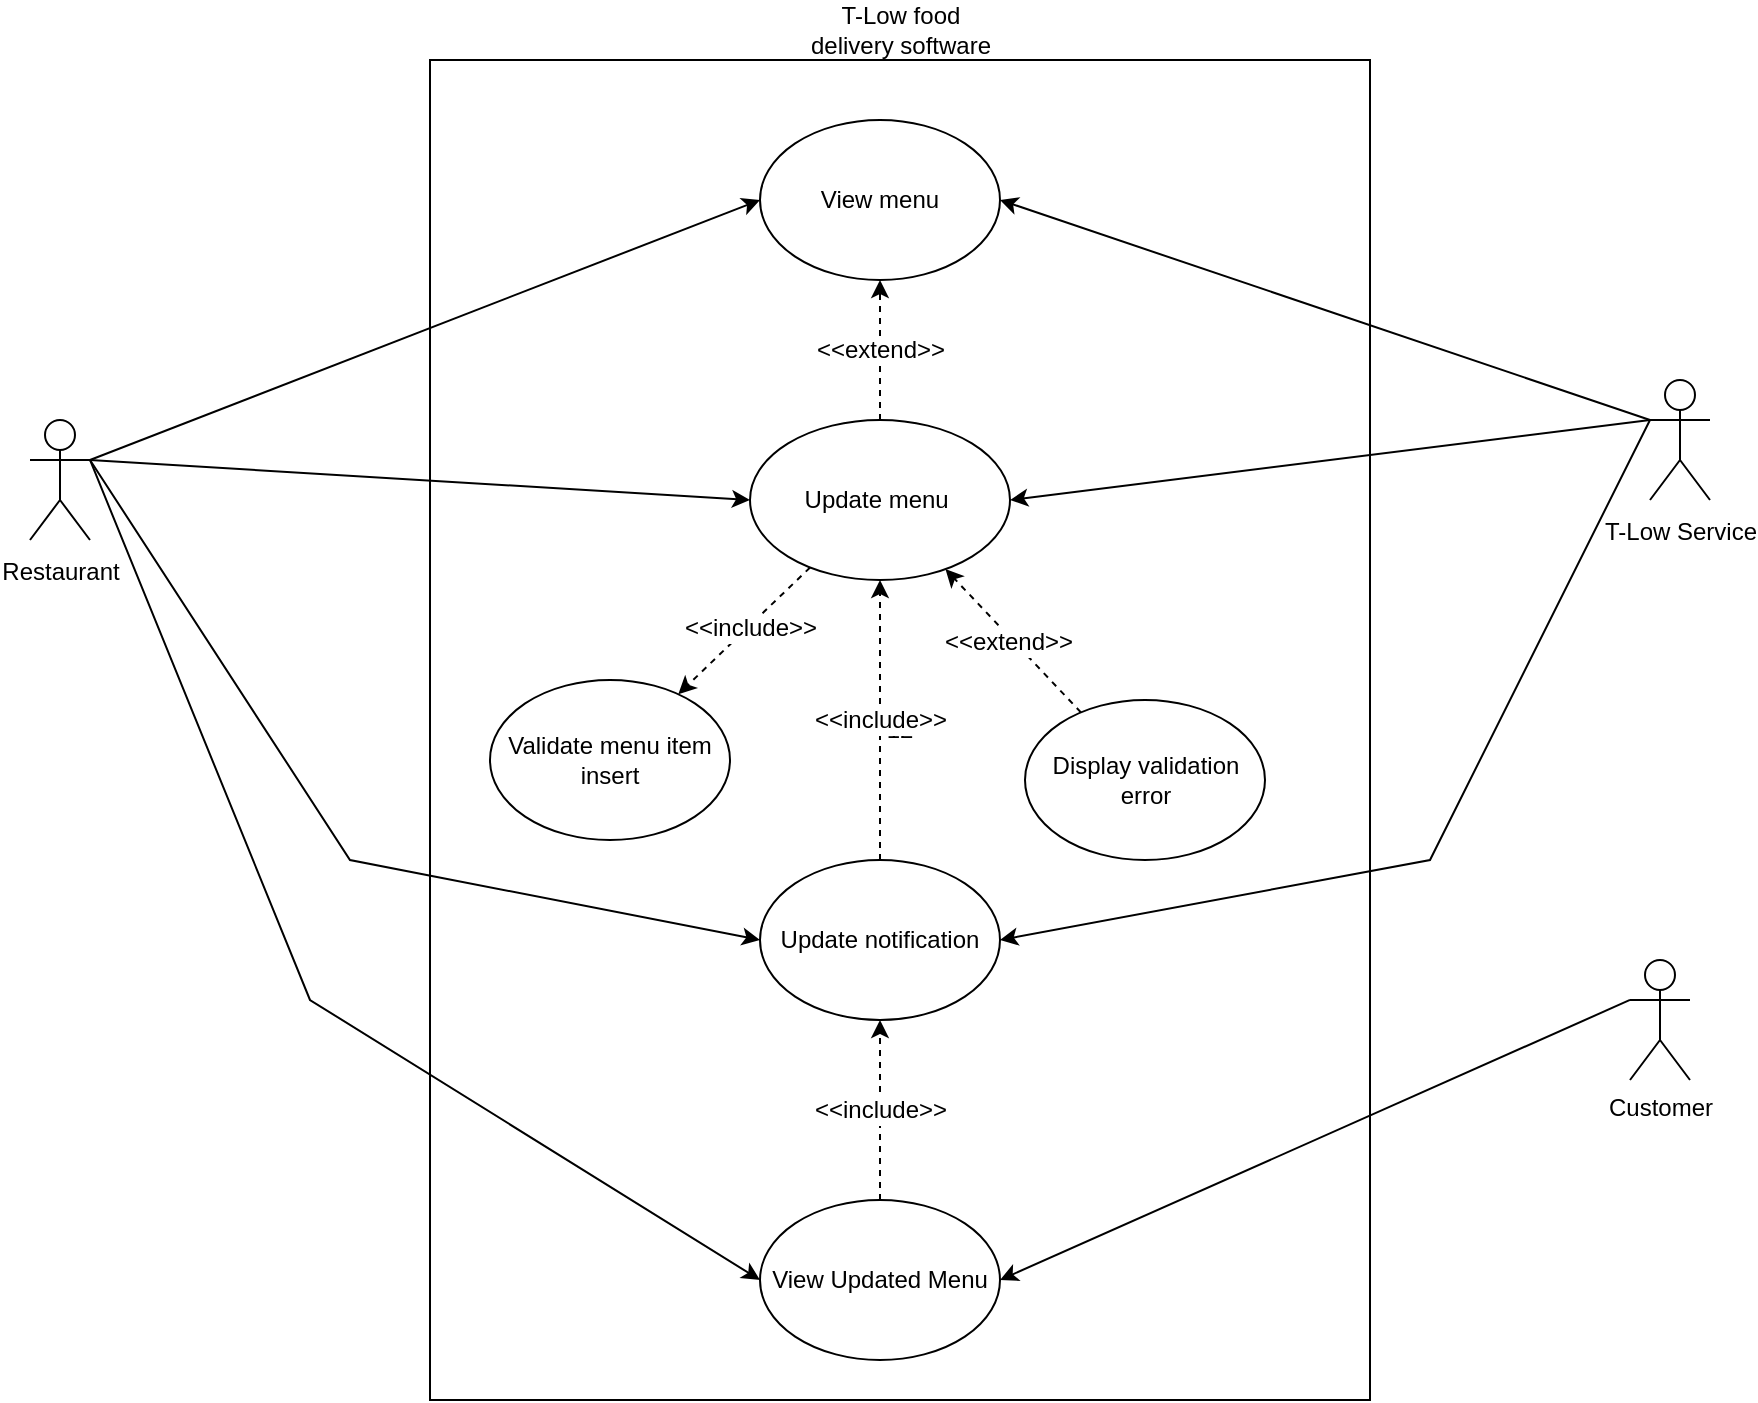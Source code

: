 <mxfile version="17.2.4" type="github">
  <diagram id="Fxfpp7fXGIrcWq5Qtdkc" name="Page-1">
    <mxGraphModel dx="946" dy="504" grid="1" gridSize="10" guides="1" tooltips="1" connect="1" arrows="1" fold="1" page="1" pageScale="1" pageWidth="850" pageHeight="1100" math="0" shadow="0">
      <root>
        <mxCell id="0" />
        <mxCell id="1" parent="0" />
        <mxCell id="_Z8c4-ehFcjaLU1eM7__-2" value="12" style="rounded=0;whiteSpace=wrap;html=1;fontSize=12;" vertex="1" parent="1">
          <mxGeometry x="320" y="80" width="470" height="670" as="geometry" />
        </mxCell>
        <mxCell id="_Z8c4-ehFcjaLU1eM7__-3" value="T-Low food&lt;br style=&quot;font-size: 12px;&quot;&gt;delivery software" style="text;html=1;strokeColor=none;fillColor=none;align=center;verticalAlign=middle;whiteSpace=wrap;rounded=0;fontSize=12;" vertex="1" parent="1">
          <mxGeometry x="507.5" y="50" width="95" height="30" as="geometry" />
        </mxCell>
        <mxCell id="_Z8c4-ehFcjaLU1eM7__-4" value="&lt;span lang=&quot;EN-US&quot; class=&quot;TextRun SCXW78511259 BCX0&quot; style=&quot;animation: 0s ease 0s 1 normal none running none; appearance: none; backface-visibility: visible; background: none 0% 0% / auto repeat scroll padding-box border-box rgba(0, 0, 0, 0); border-color: rgb(0, 0, 0); border-collapse: collapse; border-width: 0px; border-style: none; border-spacing: 0px; border-radius: 0px; box-shadow: none; box-sizing: content-box; caption-side: top; clear: none; clip: auto; content: normal; cursor: text; direction: ltr; display: inline; empty-cells: show; float: none; font-family: calibri, calibri_embeddedfont, calibri_msfontservice, sans-serif; font-size: 12px; height: auto; line-height: 18.346px; list-style: outside none disc; margin: 0px; max-height: none; max-width: none; min-height: 0px; min-width: 0px; opacity: 1; outline: rgb(0, 0, 0) none 0px; overflow: visible; overflow-wrap: break-word; padding: 0px; perspective: none; perspective-origin: 0px 0px; position: static; resize: none; speak: normal; table-layout: auto; text-align: left; text-overflow: clip; text-shadow: none; transform: none; transform-origin: 0px 0px; transform-style: flat; transition: all 0s ease 0s; unicode-bidi: normal; vertical-align: baseline; visibility: visible; width: auto; word-break: normal; z-index: auto; zoom: 1;&quot;&gt;&lt;span class=&quot;NormalTextRun SCXW78511259 BCX0&quot; style=&quot;font-size: 12px;&quot;&gt;Restaurant&lt;/span&gt;&lt;/span&gt;" style="shape=umlActor;verticalLabelPosition=bottom;verticalAlign=top;html=1;outlineConnect=0;fontSize=12;" vertex="1" parent="1">
          <mxGeometry x="120" y="260" width="30" height="60" as="geometry" />
        </mxCell>
        <mxCell id="_Z8c4-ehFcjaLU1eM7__-5" value="&lt;meta charset=&quot;utf-8&quot; style=&quot;font-size: 12px;&quot;&gt;&lt;span lang=&quot;EN-US&quot; class=&quot;TextRun BCX0 SCXW208734774&quot; style=&quot;animation: 0s ease 0s 1 normal none running none; appearance: none; backface-visibility: visible; background: none 0% 0% / auto repeat scroll padding-box border-box rgba(0, 0, 0, 0); border-color: rgb(0, 0, 0); border-collapse: collapse; border-width: 0px; border-style: none; border-spacing: 0px; border-radius: 0px; box-shadow: none; box-sizing: content-box; caption-side: top; clear: none; clip: auto; color: rgb(0, 0, 0); content: normal; cursor: text; direction: ltr; display: inline; empty-cells: show; float: none; font-family: calibri, calibri_embeddedfont, calibri_msfontservice, sans-serif; font-size: 12px; font-style: normal; font-weight: 400; height: auto; letter-spacing: normal; line-height: 18.346px; list-style: outside none disc; margin: 0px; max-height: none; max-width: none; min-height: 0px; min-width: 0px; opacity: 1; outline: rgb(0, 0, 0) none 0px; overflow: visible; overflow-wrap: break-word; padding: 0px; perspective: none; perspective-origin: 0px 0px; position: static; resize: none; speak: normal; table-layout: auto; text-align: left; text-decoration: none; text-indent: 0px; text-overflow: clip; text-shadow: none; text-transform: none; transform: none; transform-origin: 0px 0px; transform-style: flat; transition: all 0s ease 0s; unicode-bidi: normal; vertical-align: baseline; visibility: visible; width: auto; word-break: normal; word-spacing: 0px; z-index: auto; zoom: 1;&quot;&gt;&lt;span class=&quot;NormalTextRun BCX0 SCXW208734774&quot; style=&quot;font-size: 12px;&quot;&gt;T-Low Service&lt;/span&gt;&lt;/span&gt;" style="shape=umlActor;verticalLabelPosition=bottom;verticalAlign=top;html=1;outlineConnect=0;fontSize=12;" vertex="1" parent="1">
          <mxGeometry x="930" y="240" width="30" height="60" as="geometry" />
        </mxCell>
        <mxCell id="_Z8c4-ehFcjaLU1eM7__-6" value="&lt;font style=&quot;font-size: 12px;&quot;&gt;&lt;span lang=&quot;EN-US&quot; class=&quot;TextRun SCXW257819092 BCX0&quot; style=&quot;margin: 0px; padding: 0px; text-align: left; background-color: rgb(255, 255, 255); line-height: 18.346px; font-family: calibri, calibri_embeddedfont, calibri_msfontservice, sans-serif; font-size: 12px;&quot;&gt;&lt;span class=&quot;NormalTextRun SCXW257819092 BCX0&quot; style=&quot;margin: 0px; padding: 0px; font-size: 12px;&quot;&gt;Update menu&lt;/span&gt;&lt;/span&gt;&lt;span class=&quot;EOP SCXW257819092 BCX0&quot; style=&quot;margin: 0px; padding: 0px; text-align: left; background-color: rgb(255, 255, 255); line-height: 18.346px; font-family: calibri, calibri_embeddedfont, calibri_msfontservice, sans-serif; font-size: 12px;&quot;&gt;&amp;nbsp;&lt;/span&gt;&lt;/font&gt;" style="ellipse;whiteSpace=wrap;html=1;fontSize=12;" vertex="1" parent="1">
          <mxGeometry x="480" y="260" width="130" height="80" as="geometry" />
        </mxCell>
        <mxCell id="_Z8c4-ehFcjaLU1eM7__-9" value="" style="endArrow=classic;html=1;rounded=0;exitX=1;exitY=0.333;exitDx=0;exitDy=0;exitPerimeter=0;entryX=0;entryY=0.5;entryDx=0;entryDy=0;fontSize=12;" edge="1" parent="1" source="_Z8c4-ehFcjaLU1eM7__-4" target="_Z8c4-ehFcjaLU1eM7__-6">
          <mxGeometry width="50" height="50" relative="1" as="geometry">
            <mxPoint x="400" y="290" as="sourcePoint" />
            <mxPoint x="360" y="220" as="targetPoint" />
          </mxGeometry>
        </mxCell>
        <mxCell id="_Z8c4-ehFcjaLU1eM7__-11" value="" style="endArrow=classic;html=1;rounded=0;exitX=0;exitY=0.333;exitDx=0;exitDy=0;exitPerimeter=0;entryX=1;entryY=0.5;entryDx=0;entryDy=0;fontSize=12;" edge="1" parent="1" source="_Z8c4-ehFcjaLU1eM7__-5" target="_Z8c4-ehFcjaLU1eM7__-6">
          <mxGeometry width="50" height="50" relative="1" as="geometry">
            <mxPoint x="400" y="290" as="sourcePoint" />
            <mxPoint x="450" y="240" as="targetPoint" />
          </mxGeometry>
        </mxCell>
        <mxCell id="_Z8c4-ehFcjaLU1eM7__-12" value="View menu" style="ellipse;whiteSpace=wrap;html=1;fontSize=12;" vertex="1" parent="1">
          <mxGeometry x="485" y="110" width="120" height="80" as="geometry" />
        </mxCell>
        <mxCell id="_Z8c4-ehFcjaLU1eM7__-13" value="Update notification" style="ellipse;whiteSpace=wrap;html=1;fontSize=12;" vertex="1" parent="1">
          <mxGeometry x="485" y="480" width="120" height="80" as="geometry" />
        </mxCell>
        <mxCell id="_Z8c4-ehFcjaLU1eM7__-14" value="" style="endArrow=classic;html=1;rounded=0;entryX=0;entryY=0.5;entryDx=0;entryDy=0;exitX=1;exitY=0.333;exitDx=0;exitDy=0;exitPerimeter=0;fontSize=12;" edge="1" parent="1" source="_Z8c4-ehFcjaLU1eM7__-4" target="_Z8c4-ehFcjaLU1eM7__-12">
          <mxGeometry width="50" height="50" relative="1" as="geometry">
            <mxPoint x="130" y="270" as="sourcePoint" />
            <mxPoint x="450" y="250" as="targetPoint" />
          </mxGeometry>
        </mxCell>
        <mxCell id="_Z8c4-ehFcjaLU1eM7__-15" value="" style="endArrow=classic;html=1;rounded=0;entryX=1;entryY=0.5;entryDx=0;entryDy=0;exitX=0;exitY=0.333;exitDx=0;exitDy=0;exitPerimeter=0;fontSize=12;" edge="1" parent="1" source="_Z8c4-ehFcjaLU1eM7__-5" target="_Z8c4-ehFcjaLU1eM7__-12">
          <mxGeometry width="50" height="50" relative="1" as="geometry">
            <mxPoint x="730" y="230" as="sourcePoint" />
            <mxPoint x="450" y="250" as="targetPoint" />
          </mxGeometry>
        </mxCell>
        <mxCell id="_Z8c4-ehFcjaLU1eM7__-16" value="" style="endArrow=classic;html=1;rounded=0;entryX=1;entryY=0.5;entryDx=0;entryDy=0;exitX=0;exitY=0.333;exitDx=0;exitDy=0;exitPerimeter=0;fontSize=12;" edge="1" parent="1" source="_Z8c4-ehFcjaLU1eM7__-5" target="_Z8c4-ehFcjaLU1eM7__-13">
          <mxGeometry width="50" height="50" relative="1" as="geometry">
            <mxPoint x="700" y="170" as="sourcePoint" />
            <mxPoint x="450" y="290" as="targetPoint" />
            <Array as="points">
              <mxPoint x="820" y="480" />
            </Array>
          </mxGeometry>
        </mxCell>
        <mxCell id="_Z8c4-ehFcjaLU1eM7__-17" value="" style="endArrow=classic;html=1;rounded=0;entryX=0;entryY=0.5;entryDx=0;entryDy=0;exitX=1;exitY=0.333;exitDx=0;exitDy=0;exitPerimeter=0;fontSize=12;" edge="1" parent="1" source="_Z8c4-ehFcjaLU1eM7__-4" target="_Z8c4-ehFcjaLU1eM7__-13">
          <mxGeometry width="50" height="50" relative="1" as="geometry">
            <mxPoint x="260" y="190" as="sourcePoint" />
            <mxPoint x="450" y="290" as="targetPoint" />
            <Array as="points">
              <mxPoint x="280" y="480" />
            </Array>
          </mxGeometry>
        </mxCell>
        <mxCell id="_Z8c4-ehFcjaLU1eM7__-18" value="View Updated Menu" style="ellipse;whiteSpace=wrap;html=1;fontSize=12;" vertex="1" parent="1">
          <mxGeometry x="485" y="650" width="120" height="80" as="geometry" />
        </mxCell>
        <mxCell id="_Z8c4-ehFcjaLU1eM7__-19" value="" style="endArrow=classic;html=1;rounded=0;exitX=1;exitY=0.333;exitDx=0;exitDy=0;exitPerimeter=0;entryX=0;entryY=0.5;entryDx=0;entryDy=0;fontSize=12;" edge="1" parent="1" source="_Z8c4-ehFcjaLU1eM7__-4" target="_Z8c4-ehFcjaLU1eM7__-18">
          <mxGeometry width="50" height="50" relative="1" as="geometry">
            <mxPoint x="400" y="420" as="sourcePoint" />
            <mxPoint x="450" y="370" as="targetPoint" />
            <Array as="points">
              <mxPoint x="260" y="550" />
            </Array>
          </mxGeometry>
        </mxCell>
        <mxCell id="_Z8c4-ehFcjaLU1eM7__-22" value="Display validation error" style="ellipse;whiteSpace=wrap;html=1;fontSize=12;" vertex="1" parent="1">
          <mxGeometry x="617.5" y="400" width="120" height="80" as="geometry" />
        </mxCell>
        <mxCell id="_Z8c4-ehFcjaLU1eM7__-23" value="Validate menu item insert" style="ellipse;whiteSpace=wrap;html=1;fontSize=12;" vertex="1" parent="1">
          <mxGeometry x="350" y="390" width="120" height="80" as="geometry" />
        </mxCell>
        <mxCell id="_Z8c4-ehFcjaLU1eM7__-24" value="" style="html=1;labelBackgroundColor=#ffffff;startArrow=none;startFill=0;startSize=6;endArrow=classic;endFill=1;endSize=6;jettySize=auto;orthogonalLoop=1;strokeWidth=1;dashed=1;fontSize=12;rounded=0;" edge="1" parent="1" source="_Z8c4-ehFcjaLU1eM7__-6" target="_Z8c4-ehFcjaLU1eM7__-23">
          <mxGeometry width="60" height="60" relative="1" as="geometry">
            <mxPoint x="390" y="430" as="sourcePoint" />
            <mxPoint x="450" y="370" as="targetPoint" />
          </mxGeometry>
        </mxCell>
        <mxCell id="_Z8c4-ehFcjaLU1eM7__-25" value="&amp;lt;&amp;lt;include&amp;gt;&amp;gt;" style="edgeLabel;html=1;align=center;verticalAlign=middle;resizable=0;points=[];fontSize=12;" vertex="1" connectable="0" parent="_Z8c4-ehFcjaLU1eM7__-24">
          <mxGeometry x="-0.066" y="1" relative="1" as="geometry">
            <mxPoint as="offset" />
          </mxGeometry>
        </mxCell>
        <mxCell id="_Z8c4-ehFcjaLU1eM7__-26" value="" style="html=1;labelBackgroundColor=#ffffff;startArrow=none;startFill=0;startSize=6;endArrow=classic;endFill=1;endSize=6;jettySize=auto;orthogonalLoop=1;strokeWidth=1;dashed=1;fontSize=12;rounded=0;" edge="1" parent="1" source="_Z8c4-ehFcjaLU1eM7__-22" target="_Z8c4-ehFcjaLU1eM7__-6">
          <mxGeometry width="60" height="60" relative="1" as="geometry">
            <mxPoint x="450" y="420" as="sourcePoint" />
            <mxPoint x="510" y="360" as="targetPoint" />
          </mxGeometry>
        </mxCell>
        <mxCell id="_Z8c4-ehFcjaLU1eM7__-27" value="&amp;lt;&amp;lt;extend&amp;gt;&amp;gt;" style="edgeLabel;html=1;align=center;verticalAlign=middle;resizable=0;points=[];fontSize=12;" vertex="1" connectable="0" parent="_Z8c4-ehFcjaLU1eM7__-26">
          <mxGeometry x="0.037" y="2" relative="1" as="geometry">
            <mxPoint as="offset" />
          </mxGeometry>
        </mxCell>
        <mxCell id="_Z8c4-ehFcjaLU1eM7__-28" value="Customer" style="shape=umlActor;verticalLabelPosition=bottom;verticalAlign=top;html=1;outlineConnect=0;fontSize=12;" vertex="1" parent="1">
          <mxGeometry x="920" y="530" width="30" height="60" as="geometry" />
        </mxCell>
        <mxCell id="_Z8c4-ehFcjaLU1eM7__-29" value="" style="endArrow=classic;html=1;rounded=0;exitX=0;exitY=0.333;exitDx=0;exitDy=0;exitPerimeter=0;entryX=1;entryY=0.5;entryDx=0;entryDy=0;fontSize=12;" edge="1" parent="1" source="_Z8c4-ehFcjaLU1eM7__-28" target="_Z8c4-ehFcjaLU1eM7__-18">
          <mxGeometry width="50" height="50" relative="1" as="geometry">
            <mxPoint x="740" y="580" as="sourcePoint" />
            <mxPoint x="790" y="530" as="targetPoint" />
          </mxGeometry>
        </mxCell>
        <mxCell id="_Z8c4-ehFcjaLU1eM7__-30" value="&lt;font style=&quot;font-size: 12px;&quot;&gt;&amp;lt;&amp;lt;include&amp;gt;&amp;gt;&lt;/font&gt;" style="html=1;labelBackgroundColor=#ffffff;startArrow=none;startFill=0;startSize=6;endArrow=classic;endFill=1;endSize=6;jettySize=auto;orthogonalLoop=1;strokeWidth=1;dashed=1;fontSize=12;rounded=0;entryX=0.5;entryY=1;entryDx=0;entryDy=0;exitX=0.5;exitY=0;exitDx=0;exitDy=0;" edge="1" parent="1" source="_Z8c4-ehFcjaLU1eM7__-13" target="_Z8c4-ehFcjaLU1eM7__-6">
          <mxGeometry width="60" height="60" relative="1" as="geometry">
            <mxPoint x="430" y="480" as="sourcePoint" />
            <mxPoint x="490" y="420" as="targetPoint" />
          </mxGeometry>
        </mxCell>
        <mxCell id="_Z8c4-ehFcjaLU1eM7__-31" value="&lt;font style=&quot;font-size: 12px;&quot;&gt;&amp;lt;&amp;lt;include&amp;gt;&amp;gt;&lt;/font&gt;" style="html=1;labelBackgroundColor=#ffffff;startArrow=none;startFill=0;startSize=6;endArrow=classic;endFill=1;endSize=6;jettySize=auto;orthogonalLoop=1;strokeWidth=1;dashed=1;fontSize=12;rounded=0;" edge="1" parent="1" source="_Z8c4-ehFcjaLU1eM7__-18">
          <mxGeometry width="60" height="60" relative="1" as="geometry">
            <mxPoint x="545" y="650" as="sourcePoint" />
            <mxPoint x="545" y="560" as="targetPoint" />
          </mxGeometry>
        </mxCell>
        <mxCell id="_Z8c4-ehFcjaLU1eM7__-32" value="&lt;font style=&quot;font-size: 12px;&quot;&gt;&amp;lt;&amp;lt;extend&amp;gt;&amp;gt;&lt;/font&gt;" style="html=1;labelBackgroundColor=#ffffff;startArrow=none;startFill=0;startSize=6;endArrow=classic;endFill=1;endSize=6;jettySize=auto;orthogonalLoop=1;strokeWidth=1;dashed=1;fontSize=12;rounded=0;exitX=0.5;exitY=0;exitDx=0;exitDy=0;" edge="1" parent="1" source="_Z8c4-ehFcjaLU1eM7__-6" target="_Z8c4-ehFcjaLU1eM7__-12">
          <mxGeometry width="60" height="60" relative="1" as="geometry">
            <mxPoint x="544.5" y="260" as="sourcePoint" />
            <mxPoint x="545" y="190" as="targetPoint" />
          </mxGeometry>
        </mxCell>
      </root>
    </mxGraphModel>
  </diagram>
</mxfile>
